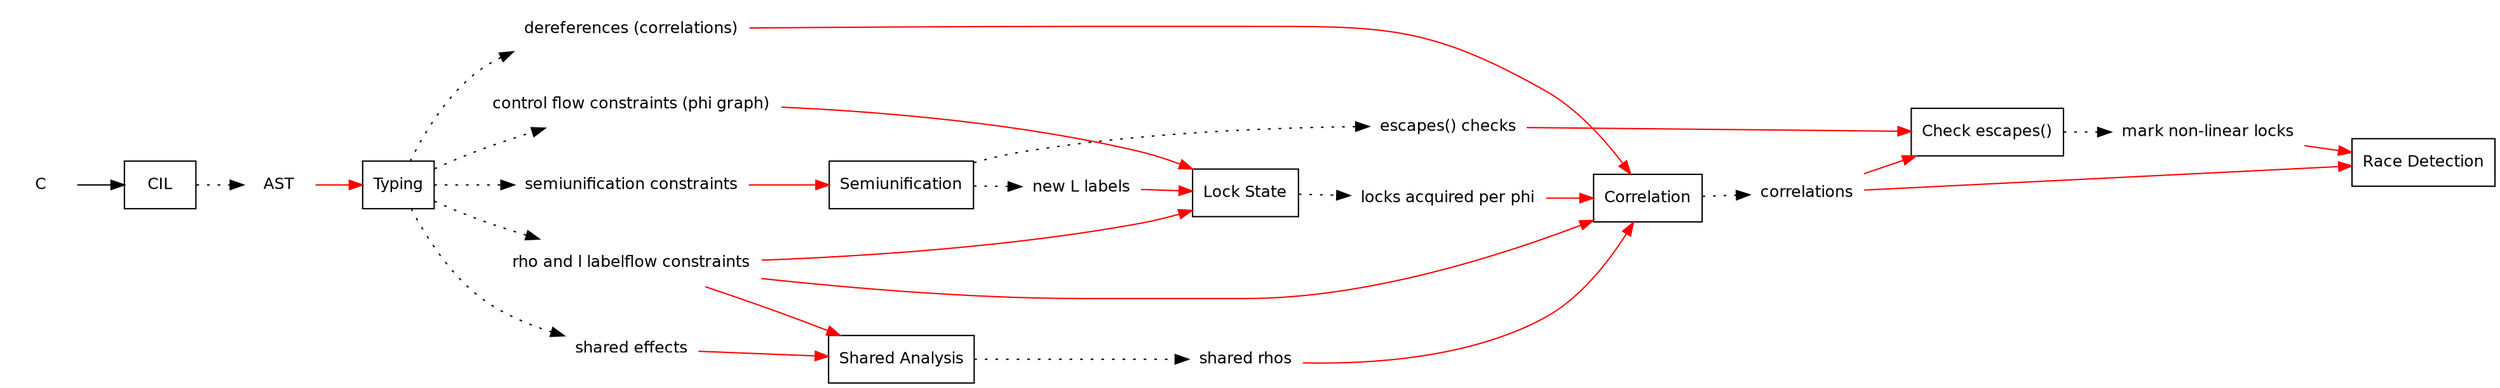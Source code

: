 digraph A {
node [fontname="Helvetica",fontsize=12];
rankdir=LR;
  "C" [shape=plaintext];
  "CIL" [shape=box];
  "AST" [shape=plaintext];

  "Typing" [shape=box];
  "shared effects" [shape=plaintext];
  "rho and l labelflow constraints" [shape=plaintext];
  "dereferences (correlations)" [shape=plaintext]
  "control flow constraints (phi graph)" [shape=plaintext];
  "semiunification constraints" [shape=plaintext];
  { rank=same; 
  "rho and l labelflow constraints"
  "dereferences (correlations)"
  "control flow constraints (phi graph)"
  "semiunification constraints"
  }

  "Shared Analysis" [shape=box];
  "shared rhos" [shape=plaintext];

  "Semiunification" [shape=box];
  "new L labels" [shape=plaintext];
  "escapes() checks" [shape=plaintext];

  "Lock State" [shape=box];
  "locks acquired per phi" [shape=plaintext];
  
  "Correlation" [shape=box];
  "correlations" [shape=plaintext];

  "Check escapes()" [shape=box];
  "mark non-linear locks" [shape=plaintext];

  "Race Detection" [shape=box];

  "C" -> "CIL";
  "CIL" -> "AST" [style=dotted];

  "AST" -> "Typing" [color=red];

  "Typing" -> {
    "shared effects"
    "rho and l labelflow constraints"
    "dereferences (correlations)"
    "control flow constraints (phi graph)"
    "semiunification constraints"
  } [style=dotted];

  { "shared effects"
    "rho and l labelflow constraints"
  } -> "Shared Analysis" [color=red];

  "Shared Analysis" -> "shared rhos" [style=dotted];

  "semiunification constraints" -> "Semiunification" [color=red];

  "Semiunification" -> {
    "new L labels"
    "escapes() checks"
  } [style=dotted];

  {
    "control flow constraints (phi graph)"
    "rho and l labelflow constraints"
    "new L labels"
  } -> "Lock State" [color=red];

  "Lock State" -> {
    "locks acquired per phi"
  
  } [style=dotted];

  {
    "locks acquired per phi"
    "rho and l labelflow constraints"
    "dereferences (correlations)"
    "shared rhos"
  } -> "Correlation" [color=red];

  "Correlation" -> "correlations" [style=dotted];

  {
    "escapes() checks"
    "correlations"
  } -> "Check escapes()" [color=red];
  
  "Check escapes()" -> "mark non-linear locks" [style=dotted];

  {
    "mark non-linear locks"
    "correlations"
  } -> "Race Detection" [color=red];

  
}
